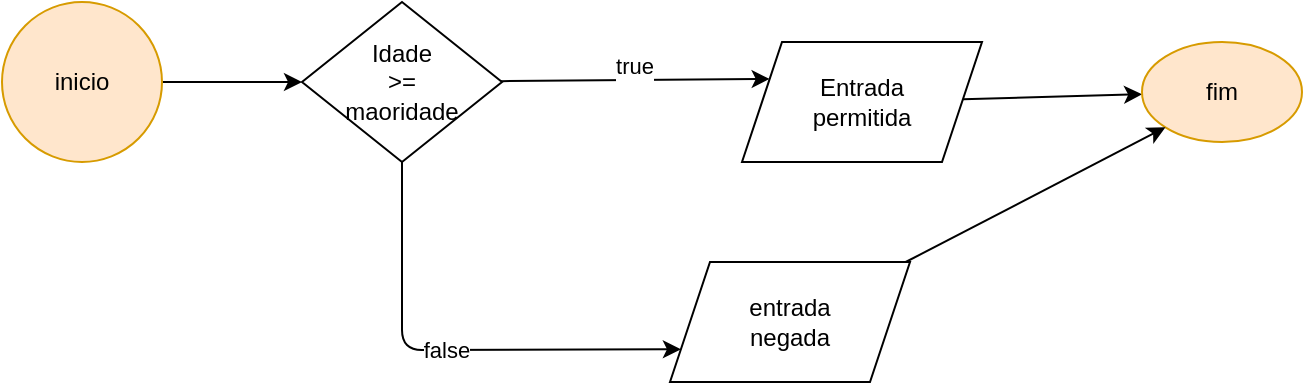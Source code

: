 <mxfile>
    <diagram id="OGfj_xicUuoR9TrwCKzw" name="Página-1">
        <mxGraphModel dx="1177" dy="525" grid="1" gridSize="10" guides="1" tooltips="1" connect="1" arrows="1" fold="1" page="1" pageScale="1" pageWidth="827" pageHeight="1169" math="0" shadow="0">
            <root>
                <mxCell id="0"/>
                <mxCell id="1" parent="0"/>
                <mxCell id="5" style="edgeStyle=none;html=1;entryX=0;entryY=0.5;entryDx=0;entryDy=0;" edge="1" parent="1" source="2" target="3">
                    <mxGeometry relative="1" as="geometry"/>
                </mxCell>
                <mxCell id="2" value="inicio" style="ellipse;whiteSpace=wrap;html=1;aspect=fixed;fillColor=#ffe6cc;strokeColor=#d79b00;" parent="1" vertex="1">
                    <mxGeometry x="20" y="200" width="80" height="80" as="geometry"/>
                </mxCell>
                <mxCell id="9" value="true&lt;div&gt;&lt;br&gt;&lt;/div&gt;" style="edgeStyle=none;html=1;entryX=0;entryY=0.25;entryDx=0;entryDy=0;" edge="1" parent="1" source="3" target="6">
                    <mxGeometry relative="1" as="geometry"/>
                </mxCell>
                <mxCell id="11" value="false" style="edgeStyle=none;html=1;entryX=0;entryY=0.75;entryDx=0;entryDy=0;exitX=0.5;exitY=1;exitDx=0;exitDy=0;" edge="1" parent="1" source="3" target="8">
                    <mxGeometry relative="1" as="geometry">
                        <mxPoint x="210" y="290" as="sourcePoint"/>
                        <mxPoint x="396.32" y="408.95" as="targetPoint"/>
                        <Array as="points">
                            <mxPoint x="220" y="374"/>
                        </Array>
                    </mxGeometry>
                </mxCell>
                <mxCell id="3" value="Idade&lt;div&gt;&amp;gt;=&lt;/div&gt;&lt;div&gt;maoridade&lt;/div&gt;" style="rhombus;whiteSpace=wrap;html=1;" parent="1" vertex="1">
                    <mxGeometry x="170" y="200" width="100" height="80" as="geometry"/>
                </mxCell>
                <mxCell id="10" style="edgeStyle=none;html=1;" edge="1" parent="1" source="6" target="7">
                    <mxGeometry relative="1" as="geometry"/>
                </mxCell>
                <mxCell id="6" value="Entrada&lt;div&gt;permitida&lt;/div&gt;" style="shape=parallelogram;perimeter=parallelogramPerimeter;whiteSpace=wrap;html=1;fixedSize=1;" vertex="1" parent="1">
                    <mxGeometry x="390" y="220" width="120" height="60" as="geometry"/>
                </mxCell>
                <mxCell id="7" value="fim" style="ellipse;whiteSpace=wrap;html=1;fillColor=#ffe6cc;strokeColor=#d79b00;" vertex="1" parent="1">
                    <mxGeometry x="590" y="220" width="80" height="50" as="geometry"/>
                </mxCell>
                <mxCell id="12" style="edgeStyle=none;html=1;entryX=0;entryY=1;entryDx=0;entryDy=0;" edge="1" parent="1" source="8" target="7">
                    <mxGeometry relative="1" as="geometry"/>
                </mxCell>
                <mxCell id="8" value="entrada&lt;div&gt;negada&lt;/div&gt;" style="shape=parallelogram;perimeter=parallelogramPerimeter;whiteSpace=wrap;html=1;fixedSize=1;" vertex="1" parent="1">
                    <mxGeometry x="354" y="330" width="120" height="60" as="geometry"/>
                </mxCell>
            </root>
        </mxGraphModel>
    </diagram>
</mxfile>